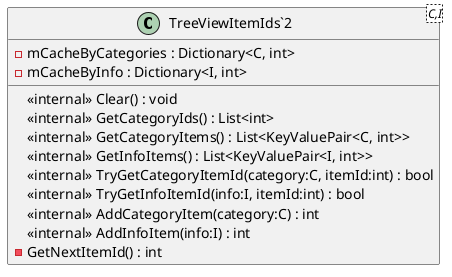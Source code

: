 @startuml
class "TreeViewItemIds`2"<C,I> {
    <<internal>> Clear() : void
    <<internal>> GetCategoryIds() : List<int>
    <<internal>> GetCategoryItems() : List<KeyValuePair<C, int>>
    <<internal>> GetInfoItems() : List<KeyValuePair<I, int>>
    <<internal>> TryGetCategoryItemId(category:C, itemId:int) : bool
    <<internal>> TryGetInfoItemId(info:I, itemId:int) : bool
    <<internal>> AddCategoryItem(category:C) : int
    <<internal>> AddInfoItem(info:I) : int
    - GetNextItemId() : int
    - mCacheByCategories : Dictionary<C, int>
    - mCacheByInfo : Dictionary<I, int>
}
@enduml
